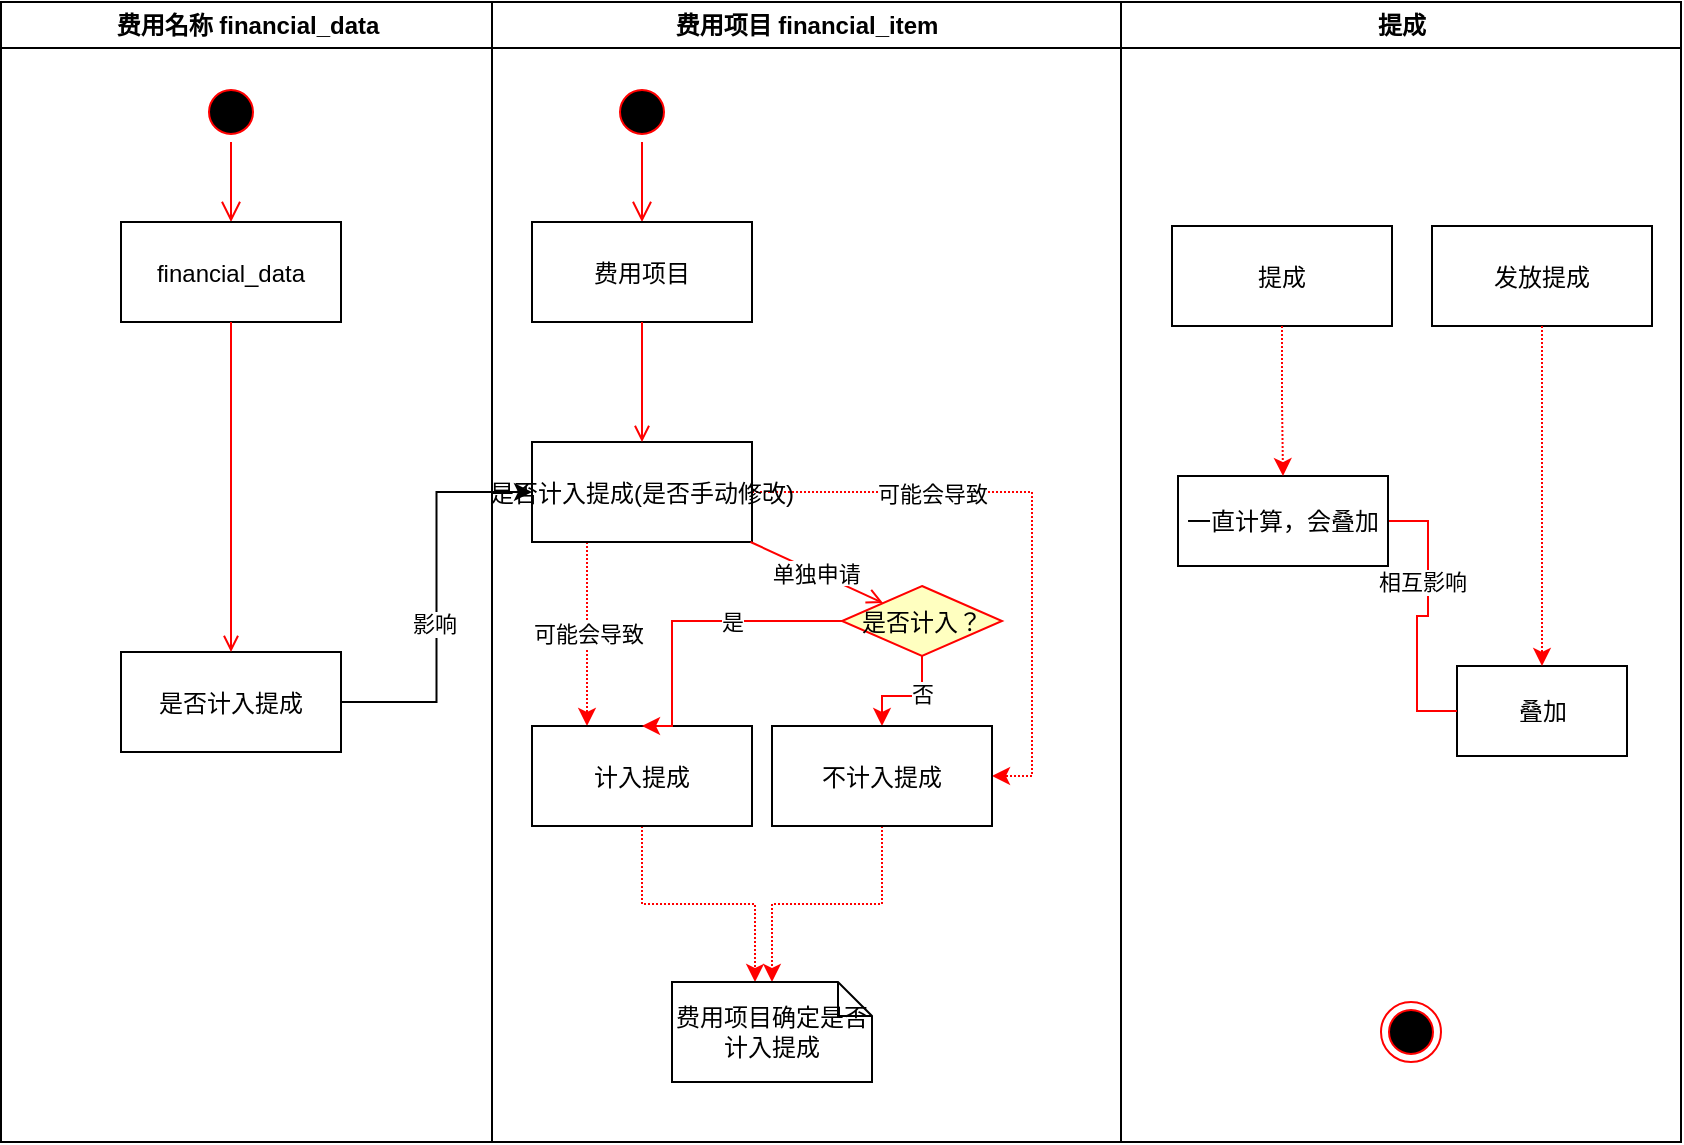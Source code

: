 <mxfile version="13.9.2" type="github">
  <diagram name="Page-1" id="e7e014a7-5840-1c2e-5031-d8a46d1fe8dd">
    <mxGraphModel dx="719" dy="471" grid="1" gridSize="10" guides="1" tooltips="1" connect="1" arrows="1" fold="1" page="1" pageScale="1" pageWidth="1169" pageHeight="826" background="#ffffff" math="0" shadow="0">
      <root>
        <mxCell id="0" />
        <mxCell id="1" parent="0" />
        <mxCell id="2" value="费用名称 financial_data" style="swimlane;whiteSpace=wrap" parent="1" vertex="1">
          <mxGeometry x="164.5" y="128" width="245.5" height="570" as="geometry" />
        </mxCell>
        <mxCell id="5" value="" style="ellipse;shape=startState;fillColor=#000000;strokeColor=#ff0000;" parent="2" vertex="1">
          <mxGeometry x="100" y="40" width="30" height="30" as="geometry" />
        </mxCell>
        <mxCell id="6" value="" style="edgeStyle=elbowEdgeStyle;elbow=horizontal;verticalAlign=bottom;endArrow=open;endSize=8;strokeColor=#FF0000;endFill=1;rounded=0" parent="2" source="5" target="7" edge="1">
          <mxGeometry x="100" y="40" as="geometry">
            <mxPoint x="115" y="110" as="targetPoint" />
          </mxGeometry>
        </mxCell>
        <mxCell id="7" value="financial_data" style="" parent="2" vertex="1">
          <mxGeometry x="60" y="110" width="110" height="50" as="geometry" />
        </mxCell>
        <mxCell id="10" value="是否计入提成" style="" parent="2" vertex="1">
          <mxGeometry x="60" y="325" width="110" height="50" as="geometry" />
        </mxCell>
        <mxCell id="11" value="" style="endArrow=open;strokeColor=#FF0000;endFill=1;rounded=0;exitX=0.5;exitY=1;exitDx=0;exitDy=0;" parent="2" source="7" target="10" edge="1">
          <mxGeometry relative="1" as="geometry">
            <mxPoint x="115" y="270" as="sourcePoint" />
          </mxGeometry>
        </mxCell>
        <mxCell id="3" value="费用项目 financial_item" style="swimlane;whiteSpace=wrap" parent="1" vertex="1">
          <mxGeometry x="410" y="128" width="314.5" height="570" as="geometry" />
        </mxCell>
        <mxCell id="13" value="" style="ellipse;shape=startState;fillColor=#000000;strokeColor=#ff0000;" parent="3" vertex="1">
          <mxGeometry x="60" y="40" width="30" height="30" as="geometry" />
        </mxCell>
        <mxCell id="14" value="" style="edgeStyle=elbowEdgeStyle;elbow=horizontal;verticalAlign=bottom;endArrow=open;endSize=8;strokeColor=#FF0000;endFill=1;rounded=0" parent="3" source="13" target="15" edge="1">
          <mxGeometry x="40" y="20" as="geometry">
            <mxPoint x="55" y="90" as="targetPoint" />
          </mxGeometry>
        </mxCell>
        <mxCell id="15" value="费用项目" style="" parent="3" vertex="1">
          <mxGeometry x="20" y="110" width="110" height="50" as="geometry" />
        </mxCell>
        <mxCell id="AOcDzKrCe6sRBoyhd5j--49" value="可能会导致" style="edgeStyle=orthogonalEdgeStyle;rounded=0;orthogonalLoop=1;jettySize=auto;html=1;exitX=0.25;exitY=1;exitDx=0;exitDy=0;entryX=0.25;entryY=0;entryDx=0;entryDy=0;strokeColor=#FF0000;dashed=1;dashPattern=1 1;" parent="3" source="16" target="18" edge="1">
          <mxGeometry relative="1" as="geometry" />
        </mxCell>
        <mxCell id="AOcDzKrCe6sRBoyhd5j--50" style="edgeStyle=orthogonalEdgeStyle;rounded=0;orthogonalLoop=1;jettySize=auto;html=1;exitX=1;exitY=0.5;exitDx=0;exitDy=0;entryX=1;entryY=0.5;entryDx=0;entryDy=0;dashed=1;dashPattern=1 1;strokeColor=#FF0000;" parent="3" source="16" target="30" edge="1">
          <mxGeometry relative="1" as="geometry" />
        </mxCell>
        <mxCell id="AOcDzKrCe6sRBoyhd5j--51" value="可能会导致" style="edgeLabel;html=1;align=center;verticalAlign=middle;resizable=0;points=[];" parent="AOcDzKrCe6sRBoyhd5j--50" vertex="1" connectable="0">
          <mxGeometry x="-0.404" y="-1" relative="1" as="geometry">
            <mxPoint as="offset" />
          </mxGeometry>
        </mxCell>
        <mxCell id="16" value="是否计入提成(是否手动修改)" style="" parent="3" vertex="1">
          <mxGeometry x="20" y="220" width="110" height="50" as="geometry" />
        </mxCell>
        <mxCell id="17" value="" style="endArrow=open;strokeColor=#FF0000;endFill=1;rounded=0" parent="3" source="15" target="16" edge="1">
          <mxGeometry relative="1" as="geometry" />
        </mxCell>
        <mxCell id="AOcDzKrCe6sRBoyhd5j--52" style="edgeStyle=orthogonalEdgeStyle;rounded=0;orthogonalLoop=1;jettySize=auto;html=1;exitX=0.5;exitY=1;exitDx=0;exitDy=0;entryX=0;entryY=0;entryDx=41.5;entryDy=0;entryPerimeter=0;dashed=1;dashPattern=1 1;strokeColor=#FF0000;" parent="3" source="18" target="31" edge="1">
          <mxGeometry relative="1" as="geometry" />
        </mxCell>
        <mxCell id="18" value="计入提成" style="" parent="3" vertex="1">
          <mxGeometry x="20" y="362" width="110" height="50" as="geometry" />
        </mxCell>
        <mxCell id="AOcDzKrCe6sRBoyhd5j--46" value="是" style="edgeStyle=orthogonalEdgeStyle;rounded=0;orthogonalLoop=1;jettySize=auto;html=1;exitX=0;exitY=0.5;exitDx=0;exitDy=0;entryX=0.5;entryY=0;entryDx=0;entryDy=0;strokeColor=#FF0000;" parent="3" source="21" target="18" edge="1">
          <mxGeometry x="-0.279" relative="1" as="geometry">
            <Array as="points">
              <mxPoint x="90" y="310" />
              <mxPoint x="90" y="362" />
            </Array>
            <mxPoint as="offset" />
          </mxGeometry>
        </mxCell>
        <mxCell id="AOcDzKrCe6sRBoyhd5j--47" style="edgeStyle=orthogonalEdgeStyle;rounded=0;orthogonalLoop=1;jettySize=auto;html=1;exitX=0.5;exitY=1;exitDx=0;exitDy=0;entryX=0.5;entryY=0;entryDx=0;entryDy=0;strokeColor=#FF0000;" parent="3" source="21" target="30" edge="1">
          <mxGeometry relative="1" as="geometry" />
        </mxCell>
        <mxCell id="AOcDzKrCe6sRBoyhd5j--48" value="否" style="edgeLabel;html=1;align=center;verticalAlign=middle;resizable=0;points=[];" parent="AOcDzKrCe6sRBoyhd5j--47" vertex="1" connectable="0">
          <mxGeometry x="-0.268" y="-1" relative="1" as="geometry">
            <mxPoint as="offset" />
          </mxGeometry>
        </mxCell>
        <mxCell id="21" value="是否计入？" style="rhombus;fillColor=#ffffc0;strokeColor=#ff0000;" parent="3" vertex="1">
          <mxGeometry x="175" y="292" width="80" height="35" as="geometry" />
        </mxCell>
        <mxCell id="24" value="单独申请" style="endArrow=open;strokeColor=#FF0000;endFill=1;rounded=0" parent="3" source="16" target="21" edge="1">
          <mxGeometry relative="1" as="geometry" />
        </mxCell>
        <mxCell id="AOcDzKrCe6sRBoyhd5j--55" style="edgeStyle=orthogonalEdgeStyle;rounded=0;orthogonalLoop=1;jettySize=auto;html=1;exitX=0.5;exitY=1;exitDx=0;exitDy=0;entryX=0.5;entryY=0;entryDx=0;entryDy=0;entryPerimeter=0;dashed=1;dashPattern=1 1;strokeColor=#FF0000;" parent="3" source="30" target="31" edge="1">
          <mxGeometry relative="1" as="geometry" />
        </mxCell>
        <mxCell id="30" value="不计入提成" style="" parent="3" vertex="1">
          <mxGeometry x="140" y="362" width="110" height="50" as="geometry" />
        </mxCell>
        <mxCell id="31" value="费用项目确定是否计入提成" style="shape=note;whiteSpace=wrap;size=17" parent="3" vertex="1">
          <mxGeometry x="90" y="490" width="100" height="50" as="geometry" />
        </mxCell>
        <mxCell id="4" value="提成" style="swimlane;whiteSpace=wrap" parent="1" vertex="1">
          <mxGeometry x="724.5" y="128" width="280" height="570" as="geometry" />
        </mxCell>
        <mxCell id="38" value="" style="ellipse;shape=endState;fillColor=#000000;strokeColor=#ff0000" parent="4" vertex="1">
          <mxGeometry x="130" y="500" width="30" height="30" as="geometry" />
        </mxCell>
        <mxCell id="AOcDzKrCe6sRBoyhd5j--56" value="提成" style="" parent="4" vertex="1">
          <mxGeometry x="25.5" y="112" width="110" height="50" as="geometry" />
        </mxCell>
        <mxCell id="AOcDzKrCe6sRBoyhd5j--57" value="发放提成" style="" parent="4" vertex="1">
          <mxGeometry x="155.5" y="112" width="110" height="50" as="geometry" />
        </mxCell>
        <mxCell id="AOcDzKrCe6sRBoyhd5j--60" value="叠加" style="whiteSpace=wrap;html=1;" parent="4" vertex="1">
          <mxGeometry x="168" y="332" width="85" height="45" as="geometry" />
        </mxCell>
        <mxCell id="AOcDzKrCe6sRBoyhd5j--61" value="" style="edgeStyle=orthogonalEdgeStyle;rounded=0;orthogonalLoop=1;jettySize=auto;html=1;dashed=1;dashPattern=1 1;strokeColor=#FF0000;" parent="4" source="AOcDzKrCe6sRBoyhd5j--57" target="AOcDzKrCe6sRBoyhd5j--60" edge="1">
          <mxGeometry relative="1" as="geometry" />
        </mxCell>
        <mxCell id="AOcDzKrCe6sRBoyhd5j--44" style="edgeStyle=orthogonalEdgeStyle;rounded=0;orthogonalLoop=1;jettySize=auto;html=1;exitX=1;exitY=0.5;exitDx=0;exitDy=0;entryX=0;entryY=0.5;entryDx=0;entryDy=0;" parent="1" source="10" target="16" edge="1">
          <mxGeometry relative="1" as="geometry" />
        </mxCell>
        <mxCell id="AOcDzKrCe6sRBoyhd5j--45" value="影响" style="edgeLabel;html=1;align=center;verticalAlign=middle;resizable=0;points=[];" parent="AOcDzKrCe6sRBoyhd5j--44" vertex="1" connectable="0">
          <mxGeometry x="-0.134" y="2" relative="1" as="geometry">
            <mxPoint as="offset" />
          </mxGeometry>
        </mxCell>
        <mxCell id="AOcDzKrCe6sRBoyhd5j--62" style="edgeStyle=orthogonalEdgeStyle;rounded=0;orthogonalLoop=1;jettySize=auto;html=1;exitX=1;exitY=0.5;exitDx=0;exitDy=0;entryX=0;entryY=0.5;entryDx=0;entryDy=0;strokeColor=#FF0000;endArrow=none;endFill=0;" parent="1" source="AOcDzKrCe6sRBoyhd5j--58" target="AOcDzKrCe6sRBoyhd5j--60" edge="1">
          <mxGeometry relative="1" as="geometry" />
        </mxCell>
        <mxCell id="AOcDzKrCe6sRBoyhd5j--63" value="相互影响" style="edgeLabel;html=1;align=center;verticalAlign=middle;resizable=0;points=[];" parent="AOcDzKrCe6sRBoyhd5j--62" vertex="1" connectable="0">
          <mxGeometry x="-0.286" y="-3" relative="1" as="geometry">
            <mxPoint as="offset" />
          </mxGeometry>
        </mxCell>
        <mxCell id="AOcDzKrCe6sRBoyhd5j--58" value="一直计算，会叠加" style="whiteSpace=wrap;html=1;" parent="1" vertex="1">
          <mxGeometry x="753" y="365" width="105" height="45" as="geometry" />
        </mxCell>
        <mxCell id="AOcDzKrCe6sRBoyhd5j--59" value="" style="edgeStyle=orthogonalEdgeStyle;rounded=0;orthogonalLoop=1;jettySize=auto;html=1;dashed=1;dashPattern=1 1;strokeColor=#FF0000;" parent="1" source="AOcDzKrCe6sRBoyhd5j--56" target="AOcDzKrCe6sRBoyhd5j--58" edge="1">
          <mxGeometry relative="1" as="geometry" />
        </mxCell>
      </root>
    </mxGraphModel>
  </diagram>
</mxfile>

